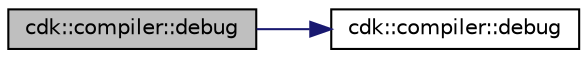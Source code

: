 digraph "cdk::compiler::debug"
{
 // INTERACTIVE_SVG=YES
 // LATEX_PDF_SIZE
  edge [fontname="Helvetica",fontsize="10",labelfontname="Helvetica",labelfontsize="10"];
  node [fontname="Helvetica",fontsize="10",shape=record];
  rankdir="LR";
  Node1 [label="cdk::compiler::debug",height=0.2,width=0.4,color="black", fillcolor="grey75", style="filled", fontcolor="black",tooltip=" "];
  Node1 -> Node2 [color="midnightblue",fontsize="10",style="solid",fontname="Helvetica"];
  Node2 [label="cdk::compiler::debug",height=0.2,width=0.4,color="black", fillcolor="white", style="filled",URL="$classcdk_1_1compiler.html#ac7f77a847c841602342caf5b0e43c2a5",tooltip=" "];
}
